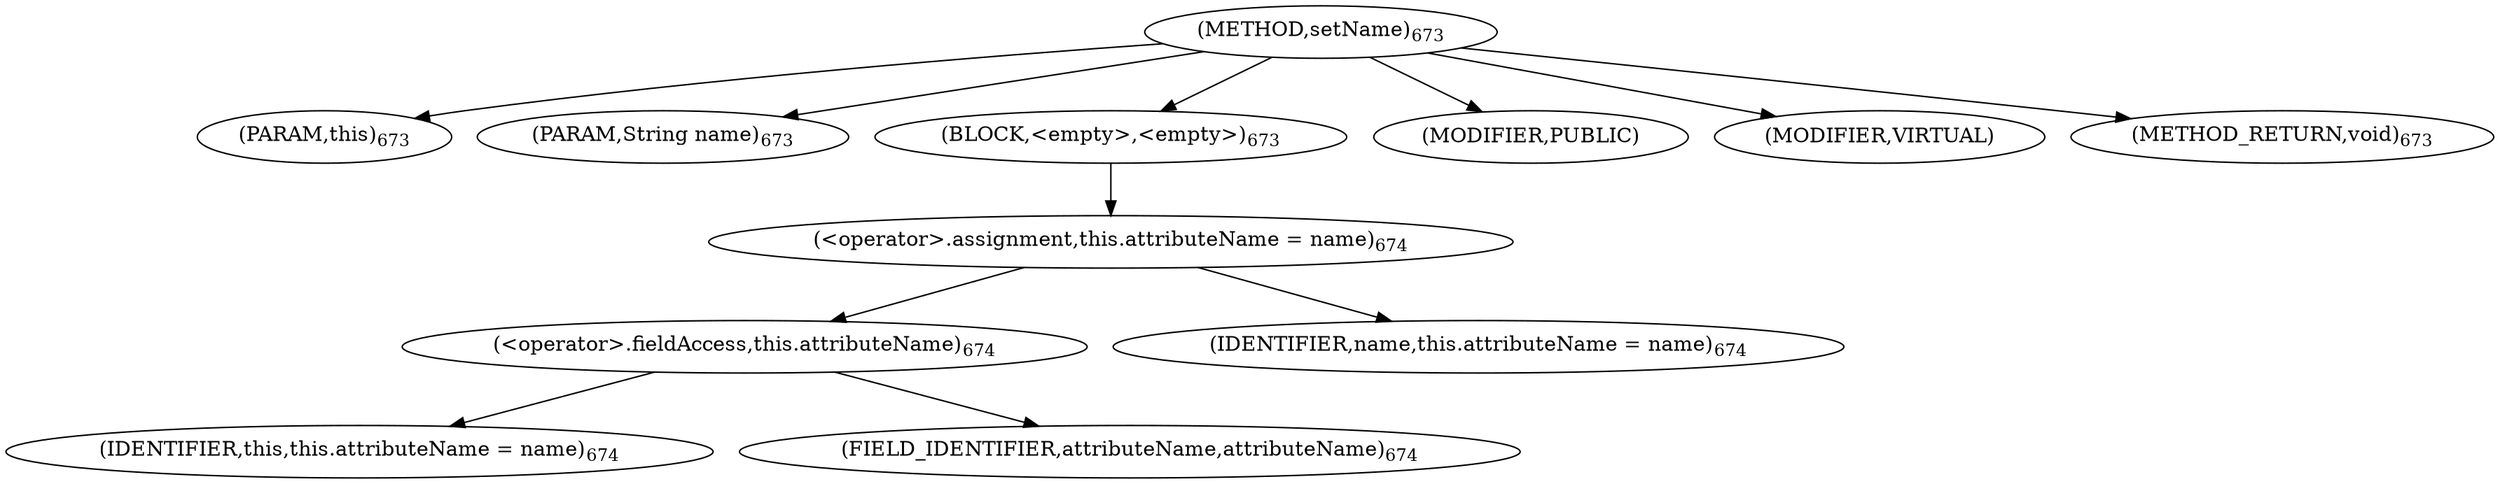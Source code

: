 digraph "setName" {  
"1392" [label = <(METHOD,setName)<SUB>673</SUB>> ]
"1393" [label = <(PARAM,this)<SUB>673</SUB>> ]
"1394" [label = <(PARAM,String name)<SUB>673</SUB>> ]
"1395" [label = <(BLOCK,&lt;empty&gt;,&lt;empty&gt;)<SUB>673</SUB>> ]
"1396" [label = <(&lt;operator&gt;.assignment,this.attributeName = name)<SUB>674</SUB>> ]
"1397" [label = <(&lt;operator&gt;.fieldAccess,this.attributeName)<SUB>674</SUB>> ]
"1398" [label = <(IDENTIFIER,this,this.attributeName = name)<SUB>674</SUB>> ]
"1399" [label = <(FIELD_IDENTIFIER,attributeName,attributeName)<SUB>674</SUB>> ]
"1400" [label = <(IDENTIFIER,name,this.attributeName = name)<SUB>674</SUB>> ]
"1401" [label = <(MODIFIER,PUBLIC)> ]
"1402" [label = <(MODIFIER,VIRTUAL)> ]
"1403" [label = <(METHOD_RETURN,void)<SUB>673</SUB>> ]
  "1392" -> "1393" 
  "1392" -> "1394" 
  "1392" -> "1395" 
  "1392" -> "1401" 
  "1392" -> "1402" 
  "1392" -> "1403" 
  "1395" -> "1396" 
  "1396" -> "1397" 
  "1396" -> "1400" 
  "1397" -> "1398" 
  "1397" -> "1399" 
}
